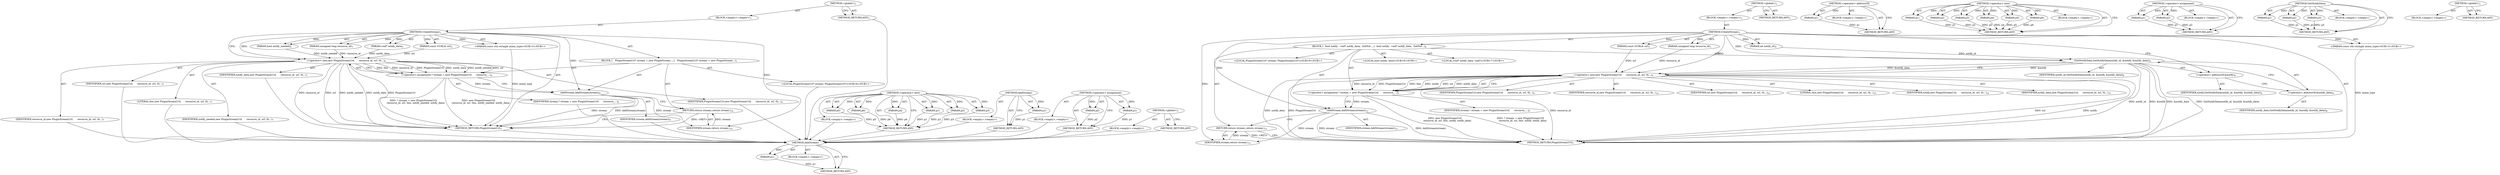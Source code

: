 digraph "&lt;global&gt;" {
vulnerable_6 [label=<(METHOD,&lt;global&gt;)<SUB>1</SUB>>];
vulnerable_7 [label=<(BLOCK,&lt;empty&gt;,&lt;empty&gt;)<SUB>1</SUB>>];
vulnerable_8 [label=<(METHOD,CreateStream)<SUB>1</SUB>>];
vulnerable_9 [label=<(PARAM,unsigned long resource_id)<SUB>1</SUB>>];
vulnerable_10 [label=<(PARAM,const GURL&amp; url)<SUB>2</SUB>>];
vulnerable_11 [label="<(PARAM,const std::string&amp; mime_type)<SUB>3</SUB>>"];
vulnerable_12 [label=<(PARAM,bool notify_needed)<SUB>4</SUB>>];
vulnerable_13 [label=<(PARAM,void* notify_data)<SUB>5</SUB>>];
vulnerable_14 [label=<(BLOCK,{
   PluginStreamUrl* stream = new PluginStream...,{
   PluginStreamUrl* stream = new PluginStream...)<SUB>5</SUB>>];
vulnerable_15 [label="<(LOCAL,PluginStreamUrl* stream: PluginStreamUrl*)<SUB>6</SUB>>"];
vulnerable_16 [label=<(&lt;operator&gt;.assignment,* stream = new PluginStreamUrl(
      resource_...)<SUB>6</SUB>>];
vulnerable_17 [label=<(IDENTIFIER,stream,* stream = new PluginStreamUrl(
      resource_...)<SUB>6</SUB>>];
vulnerable_18 [label=<(&lt;operator&gt;.new,new PluginStreamUrl(
      resource_id, url, th...)<SUB>6</SUB>>];
vulnerable_19 [label=<(IDENTIFIER,PluginStreamUrl,new PluginStreamUrl(
      resource_id, url, th...)<SUB>6</SUB>>];
vulnerable_20 [label=<(IDENTIFIER,resource_id,new PluginStreamUrl(
      resource_id, url, th...)<SUB>7</SUB>>];
vulnerable_21 [label=<(IDENTIFIER,url,new PluginStreamUrl(
      resource_id, url, th...)<SUB>7</SUB>>];
vulnerable_22 [label=<(LITERAL,this,new PluginStreamUrl(
      resource_id, url, th...)<SUB>7</SUB>>];
vulnerable_23 [label=<(IDENTIFIER,notify_needed,new PluginStreamUrl(
      resource_id, url, th...)<SUB>7</SUB>>];
vulnerable_24 [label=<(IDENTIFIER,notify_data,new PluginStreamUrl(
      resource_id, url, th...)<SUB>7</SUB>>];
vulnerable_25 [label=<(AddStream,AddStream(stream))<SUB>9</SUB>>];
vulnerable_26 [label=<(IDENTIFIER,stream,AddStream(stream))<SUB>9</SUB>>];
vulnerable_27 [label=<(RETURN,return stream;,return stream;)<SUB>10</SUB>>];
vulnerable_28 [label=<(IDENTIFIER,stream,return stream;)<SUB>10</SUB>>];
vulnerable_29 [label=<(METHOD_RETURN,PluginStreamUrl)<SUB>1</SUB>>];
vulnerable_31 [label=<(METHOD_RETURN,ANY)<SUB>1</SUB>>];
vulnerable_63 [label=<(METHOD,&lt;operator&gt;.new)>];
vulnerable_64 [label=<(PARAM,p1)>];
vulnerable_65 [label=<(PARAM,p2)>];
vulnerable_66 [label=<(PARAM,p3)>];
vulnerable_67 [label=<(PARAM,p4)>];
vulnerable_68 [label=<(PARAM,p5)>];
vulnerable_69 [label=<(PARAM,p6)>];
vulnerable_70 [label=<(BLOCK,&lt;empty&gt;,&lt;empty&gt;)>];
vulnerable_71 [label=<(METHOD_RETURN,ANY)>];
vulnerable_72 [label=<(METHOD,AddStream)>];
vulnerable_73 [label=<(PARAM,p1)>];
vulnerable_74 [label=<(BLOCK,&lt;empty&gt;,&lt;empty&gt;)>];
vulnerable_75 [label=<(METHOD_RETURN,ANY)>];
vulnerable_58 [label=<(METHOD,&lt;operator&gt;.assignment)>];
vulnerable_59 [label=<(PARAM,p1)>];
vulnerable_60 [label=<(PARAM,p2)>];
vulnerable_61 [label=<(BLOCK,&lt;empty&gt;,&lt;empty&gt;)>];
vulnerable_62 [label=<(METHOD_RETURN,ANY)>];
vulnerable_52 [label=<(METHOD,&lt;global&gt;)<SUB>1</SUB>>];
vulnerable_53 [label=<(BLOCK,&lt;empty&gt;,&lt;empty&gt;)>];
vulnerable_54 [label=<(METHOD_RETURN,ANY)>];
fixed_91 [label=<(METHOD,AddStream)>];
fixed_92 [label=<(PARAM,p1)>];
fixed_93 [label=<(BLOCK,&lt;empty&gt;,&lt;empty&gt;)>];
fixed_94 [label=<(METHOD_RETURN,ANY)>];
fixed_6 [label=<(METHOD,&lt;global&gt;)<SUB>1</SUB>>];
fixed_7 [label=<(BLOCK,&lt;empty&gt;,&lt;empty&gt;)<SUB>1</SUB>>];
fixed_8 [label=<(METHOD,CreateStream)<SUB>1</SUB>>];
fixed_9 [label=<(PARAM,unsigned long resource_id)<SUB>1</SUB>>];
fixed_10 [label=<(PARAM,const GURL&amp; url)<SUB>2</SUB>>];
fixed_11 [label="<(PARAM,const std::string&amp; mime_type)<SUB>3</SUB>>"];
fixed_12 [label=<(PARAM,int notify_id)<SUB>4</SUB>>];
fixed_13 [label=<(BLOCK,{

  bool notify;
  void* notify_data;
  GetNot...,{

  bool notify;
  void* notify_data;
  GetNot...)<SUB>4</SUB>>];
fixed_14 [label="<(LOCAL,bool notify: bool)<SUB>6</SUB>>"];
fixed_15 [label="<(LOCAL,void* notify_data: void*)<SUB>7</SUB>>"];
fixed_16 [label=<(GetNotifyData,GetNotifyData(notify_id, &amp;notify, &amp;notify_data))<SUB>8</SUB>>];
fixed_17 [label=<(IDENTIFIER,notify_id,GetNotifyData(notify_id, &amp;notify, &amp;notify_data))<SUB>8</SUB>>];
fixed_18 [label=<(&lt;operator&gt;.addressOf,&amp;notify)<SUB>8</SUB>>];
fixed_19 [label=<(IDENTIFIER,notify,GetNotifyData(notify_id, &amp;notify, &amp;notify_data))<SUB>8</SUB>>];
fixed_20 [label=<(&lt;operator&gt;.addressOf,&amp;notify_data)<SUB>8</SUB>>];
fixed_21 [label=<(IDENTIFIER,notify_data,GetNotifyData(notify_id, &amp;notify, &amp;notify_data))<SUB>8</SUB>>];
fixed_22 [label="<(LOCAL,PluginStreamUrl* stream: PluginStreamUrl*)<SUB>9</SUB>>"];
fixed_23 [label=<(&lt;operator&gt;.assignment,* stream = new PluginStreamUrl(
      resource_...)<SUB>9</SUB>>];
fixed_24 [label=<(IDENTIFIER,stream,* stream = new PluginStreamUrl(
      resource_...)<SUB>9</SUB>>];
fixed_25 [label=<(&lt;operator&gt;.new,new PluginStreamUrl(
      resource_id, url, th...)<SUB>9</SUB>>];
fixed_26 [label=<(IDENTIFIER,PluginStreamUrl,new PluginStreamUrl(
      resource_id, url, th...)<SUB>9</SUB>>];
fixed_27 [label=<(IDENTIFIER,resource_id,new PluginStreamUrl(
      resource_id, url, th...)<SUB>10</SUB>>];
fixed_28 [label=<(IDENTIFIER,url,new PluginStreamUrl(
      resource_id, url, th...)<SUB>10</SUB>>];
fixed_29 [label=<(LITERAL,this,new PluginStreamUrl(
      resource_id, url, th...)<SUB>10</SUB>>];
fixed_30 [label=<(IDENTIFIER,notify,new PluginStreamUrl(
      resource_id, url, th...)<SUB>10</SUB>>];
fixed_31 [label=<(IDENTIFIER,notify_data,new PluginStreamUrl(
      resource_id, url, th...)<SUB>10</SUB>>];
fixed_32 [label=<(AddStream,AddStream(stream))<SUB>12</SUB>>];
fixed_33 [label=<(IDENTIFIER,stream,AddStream(stream))<SUB>12</SUB>>];
fixed_34 [label=<(RETURN,return stream;,return stream;)<SUB>13</SUB>>];
fixed_35 [label=<(IDENTIFIER,stream,return stream;)<SUB>13</SUB>>];
fixed_36 [label=<(METHOD_RETURN,PluginStreamUrl)<SUB>1</SUB>>];
fixed_38 [label=<(METHOD_RETURN,ANY)<SUB>1</SUB>>];
fixed_73 [label=<(METHOD,&lt;operator&gt;.addressOf)>];
fixed_74 [label=<(PARAM,p1)>];
fixed_75 [label=<(BLOCK,&lt;empty&gt;,&lt;empty&gt;)>];
fixed_76 [label=<(METHOD_RETURN,ANY)>];
fixed_82 [label=<(METHOD,&lt;operator&gt;.new)>];
fixed_83 [label=<(PARAM,p1)>];
fixed_84 [label=<(PARAM,p2)>];
fixed_85 [label=<(PARAM,p3)>];
fixed_86 [label=<(PARAM,p4)>];
fixed_87 [label=<(PARAM,p5)>];
fixed_88 [label=<(PARAM,p6)>];
fixed_89 [label=<(BLOCK,&lt;empty&gt;,&lt;empty&gt;)>];
fixed_90 [label=<(METHOD_RETURN,ANY)>];
fixed_77 [label=<(METHOD,&lt;operator&gt;.assignment)>];
fixed_78 [label=<(PARAM,p1)>];
fixed_79 [label=<(PARAM,p2)>];
fixed_80 [label=<(BLOCK,&lt;empty&gt;,&lt;empty&gt;)>];
fixed_81 [label=<(METHOD_RETURN,ANY)>];
fixed_67 [label=<(METHOD,GetNotifyData)>];
fixed_68 [label=<(PARAM,p1)>];
fixed_69 [label=<(PARAM,p2)>];
fixed_70 [label=<(PARAM,p3)>];
fixed_71 [label=<(BLOCK,&lt;empty&gt;,&lt;empty&gt;)>];
fixed_72 [label=<(METHOD_RETURN,ANY)>];
fixed_61 [label=<(METHOD,&lt;global&gt;)<SUB>1</SUB>>];
fixed_62 [label=<(BLOCK,&lt;empty&gt;,&lt;empty&gt;)>];
fixed_63 [label=<(METHOD_RETURN,ANY)>];
vulnerable_6 -> vulnerable_7  [key=0, label="AST: "];
vulnerable_6 -> vulnerable_31  [key=0, label="AST: "];
vulnerable_6 -> vulnerable_31  [key=1, label="CFG: "];
vulnerable_7 -> vulnerable_8  [key=0, label="AST: "];
vulnerable_8 -> vulnerable_9  [key=0, label="AST: "];
vulnerable_8 -> vulnerable_9  [key=1, label="DDG: "];
vulnerable_8 -> vulnerable_10  [key=0, label="AST: "];
vulnerable_8 -> vulnerable_10  [key=1, label="DDG: "];
vulnerable_8 -> vulnerable_11  [key=0, label="AST: "];
vulnerable_8 -> vulnerable_11  [key=1, label="DDG: "];
vulnerable_8 -> vulnerable_12  [key=0, label="AST: "];
vulnerable_8 -> vulnerable_12  [key=1, label="DDG: "];
vulnerable_8 -> vulnerable_13  [key=0, label="AST: "];
vulnerable_8 -> vulnerable_13  [key=1, label="DDG: "];
vulnerable_8 -> vulnerable_14  [key=0, label="AST: "];
vulnerable_8 -> vulnerable_29  [key=0, label="AST: "];
vulnerable_8 -> vulnerable_18  [key=0, label="CFG: "];
vulnerable_8 -> vulnerable_18  [key=1, label="DDG: "];
vulnerable_8 -> vulnerable_25  [key=0, label="DDG: "];
vulnerable_8 -> vulnerable_28  [key=0, label="DDG: "];
vulnerable_9 -> vulnerable_18  [key=0, label="DDG: resource_id"];
vulnerable_10 -> vulnerable_18  [key=0, label="DDG: url"];
vulnerable_11 -> vulnerable_29  [key=0, label="DDG: mime_type"];
vulnerable_12 -> vulnerable_18  [key=0, label="DDG: notify_needed"];
vulnerable_13 -> vulnerable_18  [key=0, label="DDG: notify_data"];
vulnerable_14 -> vulnerable_15  [key=0, label="AST: "];
vulnerable_14 -> vulnerable_16  [key=0, label="AST: "];
vulnerable_14 -> vulnerable_25  [key=0, label="AST: "];
vulnerable_14 -> vulnerable_27  [key=0, label="AST: "];
vulnerable_15 -> fixed_91  [key=0];
vulnerable_16 -> vulnerable_17  [key=0, label="AST: "];
vulnerable_16 -> vulnerable_18  [key=0, label="AST: "];
vulnerable_16 -> vulnerable_25  [key=0, label="CFG: "];
vulnerable_16 -> vulnerable_25  [key=1, label="DDG: stream"];
vulnerable_16 -> vulnerable_29  [key=0, label="DDG: new PluginStreamUrl(
      resource_id, url, this, notify_needed, notify_data)"];
vulnerable_16 -> vulnerable_29  [key=1, label="DDG: * stream = new PluginStreamUrl(
      resource_id, url, this, notify_needed, notify_data)"];
vulnerable_17 -> fixed_91  [key=0];
vulnerable_18 -> vulnerable_19  [key=0, label="AST: "];
vulnerable_18 -> vulnerable_20  [key=0, label="AST: "];
vulnerable_18 -> vulnerable_21  [key=0, label="AST: "];
vulnerable_18 -> vulnerable_22  [key=0, label="AST: "];
vulnerable_18 -> vulnerable_23  [key=0, label="AST: "];
vulnerable_18 -> vulnerable_24  [key=0, label="AST: "];
vulnerable_18 -> vulnerable_16  [key=0, label="CFG: "];
vulnerable_18 -> vulnerable_16  [key=1, label="DDG: this"];
vulnerable_18 -> vulnerable_16  [key=2, label="DDG: resource_id"];
vulnerable_18 -> vulnerable_16  [key=3, label="DDG: PluginStreamUrl"];
vulnerable_18 -> vulnerable_16  [key=4, label="DDG: notify_data"];
vulnerable_18 -> vulnerable_16  [key=5, label="DDG: notify_needed"];
vulnerable_18 -> vulnerable_16  [key=6, label="DDG: url"];
vulnerable_18 -> vulnerable_29  [key=0, label="DDG: resource_id"];
vulnerable_18 -> vulnerable_29  [key=1, label="DDG: url"];
vulnerable_18 -> vulnerable_29  [key=2, label="DDG: notify_needed"];
vulnerable_18 -> vulnerable_29  [key=3, label="DDG: notify_data"];
vulnerable_18 -> vulnerable_29  [key=4, label="DDG: PluginStreamUrl"];
vulnerable_19 -> fixed_91  [key=0];
vulnerable_20 -> fixed_91  [key=0];
vulnerable_21 -> fixed_91  [key=0];
vulnerable_22 -> fixed_91  [key=0];
vulnerable_23 -> fixed_91  [key=0];
vulnerable_24 -> fixed_91  [key=0];
vulnerable_25 -> vulnerable_26  [key=0, label="AST: "];
vulnerable_25 -> vulnerable_27  [key=0, label="CFG: "];
vulnerable_25 -> vulnerable_29  [key=0, label="DDG: stream"];
vulnerable_25 -> vulnerable_29  [key=1, label="DDG: AddStream(stream)"];
vulnerable_25 -> vulnerable_28  [key=0, label="DDG: stream"];
vulnerable_26 -> fixed_91  [key=0];
vulnerable_27 -> vulnerable_28  [key=0, label="AST: "];
vulnerable_27 -> vulnerable_29  [key=0, label="CFG: "];
vulnerable_27 -> vulnerable_29  [key=1, label="DDG: &lt;RET&gt;"];
vulnerable_28 -> vulnerable_27  [key=0, label="DDG: stream"];
vulnerable_29 -> fixed_91  [key=0];
vulnerable_31 -> fixed_91  [key=0];
vulnerable_63 -> vulnerable_64  [key=0, label="AST: "];
vulnerable_63 -> vulnerable_64  [key=1, label="DDG: "];
vulnerable_63 -> vulnerable_70  [key=0, label="AST: "];
vulnerable_63 -> vulnerable_65  [key=0, label="AST: "];
vulnerable_63 -> vulnerable_65  [key=1, label="DDG: "];
vulnerable_63 -> vulnerable_71  [key=0, label="AST: "];
vulnerable_63 -> vulnerable_71  [key=1, label="CFG: "];
vulnerable_63 -> vulnerable_66  [key=0, label="AST: "];
vulnerable_63 -> vulnerable_66  [key=1, label="DDG: "];
vulnerable_63 -> vulnerable_67  [key=0, label="AST: "];
vulnerable_63 -> vulnerable_67  [key=1, label="DDG: "];
vulnerable_63 -> vulnerable_68  [key=0, label="AST: "];
vulnerable_63 -> vulnerable_68  [key=1, label="DDG: "];
vulnerable_63 -> vulnerable_69  [key=0, label="AST: "];
vulnerable_63 -> vulnerable_69  [key=1, label="DDG: "];
vulnerable_64 -> vulnerable_71  [key=0, label="DDG: p1"];
vulnerable_65 -> vulnerable_71  [key=0, label="DDG: p2"];
vulnerable_66 -> vulnerable_71  [key=0, label="DDG: p3"];
vulnerable_67 -> vulnerable_71  [key=0, label="DDG: p4"];
vulnerable_68 -> vulnerable_71  [key=0, label="DDG: p5"];
vulnerable_69 -> vulnerable_71  [key=0, label="DDG: p6"];
vulnerable_70 -> fixed_91  [key=0];
vulnerable_71 -> fixed_91  [key=0];
vulnerable_72 -> vulnerable_73  [key=0, label="AST: "];
vulnerable_72 -> vulnerable_73  [key=1, label="DDG: "];
vulnerable_72 -> vulnerable_74  [key=0, label="AST: "];
vulnerable_72 -> vulnerable_75  [key=0, label="AST: "];
vulnerable_72 -> vulnerable_75  [key=1, label="CFG: "];
vulnerable_73 -> vulnerable_75  [key=0, label="DDG: p1"];
vulnerable_74 -> fixed_91  [key=0];
vulnerable_75 -> fixed_91  [key=0];
vulnerable_58 -> vulnerable_59  [key=0, label="AST: "];
vulnerable_58 -> vulnerable_59  [key=1, label="DDG: "];
vulnerable_58 -> vulnerable_61  [key=0, label="AST: "];
vulnerable_58 -> vulnerable_60  [key=0, label="AST: "];
vulnerable_58 -> vulnerable_60  [key=1, label="DDG: "];
vulnerable_58 -> vulnerable_62  [key=0, label="AST: "];
vulnerable_58 -> vulnerable_62  [key=1, label="CFG: "];
vulnerable_59 -> vulnerable_62  [key=0, label="DDG: p1"];
vulnerable_60 -> vulnerable_62  [key=0, label="DDG: p2"];
vulnerable_61 -> fixed_91  [key=0];
vulnerable_62 -> fixed_91  [key=0];
vulnerable_52 -> vulnerable_53  [key=0, label="AST: "];
vulnerable_52 -> vulnerable_54  [key=0, label="AST: "];
vulnerable_52 -> vulnerable_54  [key=1, label="CFG: "];
vulnerable_53 -> fixed_91  [key=0];
vulnerable_54 -> fixed_91  [key=0];
fixed_91 -> fixed_92  [key=0, label="AST: "];
fixed_91 -> fixed_92  [key=1, label="DDG: "];
fixed_91 -> fixed_93  [key=0, label="AST: "];
fixed_91 -> fixed_94  [key=0, label="AST: "];
fixed_91 -> fixed_94  [key=1, label="CFG: "];
fixed_92 -> fixed_94  [key=0, label="DDG: p1"];
fixed_6 -> fixed_7  [key=0, label="AST: "];
fixed_6 -> fixed_38  [key=0, label="AST: "];
fixed_6 -> fixed_38  [key=1, label="CFG: "];
fixed_7 -> fixed_8  [key=0, label="AST: "];
fixed_8 -> fixed_9  [key=0, label="AST: "];
fixed_8 -> fixed_9  [key=1, label="DDG: "];
fixed_8 -> fixed_10  [key=0, label="AST: "];
fixed_8 -> fixed_10  [key=1, label="DDG: "];
fixed_8 -> fixed_11  [key=0, label="AST: "];
fixed_8 -> fixed_11  [key=1, label="DDG: "];
fixed_8 -> fixed_12  [key=0, label="AST: "];
fixed_8 -> fixed_12  [key=1, label="DDG: "];
fixed_8 -> fixed_13  [key=0, label="AST: "];
fixed_8 -> fixed_36  [key=0, label="AST: "];
fixed_8 -> fixed_18  [key=0, label="CFG: "];
fixed_8 -> fixed_16  [key=0, label="DDG: "];
fixed_8 -> fixed_32  [key=0, label="DDG: "];
fixed_8 -> fixed_35  [key=0, label="DDG: "];
fixed_8 -> fixed_25  [key=0, label="DDG: "];
fixed_9 -> fixed_25  [key=0, label="DDG: resource_id"];
fixed_10 -> fixed_25  [key=0, label="DDG: url"];
fixed_11 -> fixed_36  [key=0, label="DDG: mime_type"];
fixed_12 -> fixed_16  [key=0, label="DDG: notify_id"];
fixed_13 -> fixed_14  [key=0, label="AST: "];
fixed_13 -> fixed_15  [key=0, label="AST: "];
fixed_13 -> fixed_16  [key=0, label="AST: "];
fixed_13 -> fixed_22  [key=0, label="AST: "];
fixed_13 -> fixed_23  [key=0, label="AST: "];
fixed_13 -> fixed_32  [key=0, label="AST: "];
fixed_13 -> fixed_34  [key=0, label="AST: "];
fixed_16 -> fixed_17  [key=0, label="AST: "];
fixed_16 -> fixed_18  [key=0, label="AST: "];
fixed_16 -> fixed_20  [key=0, label="AST: "];
fixed_16 -> fixed_25  [key=0, label="CFG: "];
fixed_16 -> fixed_25  [key=1, label="DDG: &amp;notify"];
fixed_16 -> fixed_25  [key=2, label="DDG: &amp;notify_data"];
fixed_16 -> fixed_36  [key=0, label="DDG: notify_id"];
fixed_16 -> fixed_36  [key=1, label="DDG: &amp;notify"];
fixed_16 -> fixed_36  [key=2, label="DDG: &amp;notify_data"];
fixed_16 -> fixed_36  [key=3, label="DDG: GetNotifyData(notify_id, &amp;notify, &amp;notify_data)"];
fixed_18 -> fixed_19  [key=0, label="AST: "];
fixed_18 -> fixed_20  [key=0, label="CFG: "];
fixed_20 -> fixed_21  [key=0, label="AST: "];
fixed_20 -> fixed_16  [key=0, label="CFG: "];
fixed_23 -> fixed_24  [key=0, label="AST: "];
fixed_23 -> fixed_25  [key=0, label="AST: "];
fixed_23 -> fixed_32  [key=0, label="CFG: "];
fixed_23 -> fixed_32  [key=1, label="DDG: stream"];
fixed_23 -> fixed_36  [key=0, label="DDG: new PluginStreamUrl(
      resource_id, url, this, notify, notify_data)"];
fixed_23 -> fixed_36  [key=1, label="DDG: * stream = new PluginStreamUrl(
      resource_id, url, this, notify, notify_data)"];
fixed_25 -> fixed_26  [key=0, label="AST: "];
fixed_25 -> fixed_27  [key=0, label="AST: "];
fixed_25 -> fixed_28  [key=0, label="AST: "];
fixed_25 -> fixed_29  [key=0, label="AST: "];
fixed_25 -> fixed_30  [key=0, label="AST: "];
fixed_25 -> fixed_31  [key=0, label="AST: "];
fixed_25 -> fixed_23  [key=0, label="CFG: "];
fixed_25 -> fixed_23  [key=1, label="DDG: resource_id"];
fixed_25 -> fixed_23  [key=2, label="DDG: PluginStreamUrl"];
fixed_25 -> fixed_23  [key=3, label="DDG: this"];
fixed_25 -> fixed_23  [key=4, label="DDG: notify"];
fixed_25 -> fixed_23  [key=5, label="DDG: url"];
fixed_25 -> fixed_23  [key=6, label="DDG: notify_data"];
fixed_25 -> fixed_36  [key=0, label="DDG: resource_id"];
fixed_25 -> fixed_36  [key=1, label="DDG: url"];
fixed_25 -> fixed_36  [key=2, label="DDG: notify"];
fixed_25 -> fixed_36  [key=3, label="DDG: notify_data"];
fixed_25 -> fixed_36  [key=4, label="DDG: PluginStreamUrl"];
fixed_32 -> fixed_33  [key=0, label="AST: "];
fixed_32 -> fixed_34  [key=0, label="CFG: "];
fixed_32 -> fixed_36  [key=0, label="DDG: stream"];
fixed_32 -> fixed_36  [key=1, label="DDG: AddStream(stream)"];
fixed_32 -> fixed_35  [key=0, label="DDG: stream"];
fixed_34 -> fixed_35  [key=0, label="AST: "];
fixed_34 -> fixed_36  [key=0, label="CFG: "];
fixed_34 -> fixed_36  [key=1, label="DDG: &lt;RET&gt;"];
fixed_35 -> fixed_34  [key=0, label="DDG: stream"];
fixed_73 -> fixed_74  [key=0, label="AST: "];
fixed_73 -> fixed_74  [key=1, label="DDG: "];
fixed_73 -> fixed_75  [key=0, label="AST: "];
fixed_73 -> fixed_76  [key=0, label="AST: "];
fixed_73 -> fixed_76  [key=1, label="CFG: "];
fixed_74 -> fixed_76  [key=0, label="DDG: p1"];
fixed_82 -> fixed_83  [key=0, label="AST: "];
fixed_82 -> fixed_83  [key=1, label="DDG: "];
fixed_82 -> fixed_89  [key=0, label="AST: "];
fixed_82 -> fixed_84  [key=0, label="AST: "];
fixed_82 -> fixed_84  [key=1, label="DDG: "];
fixed_82 -> fixed_90  [key=0, label="AST: "];
fixed_82 -> fixed_90  [key=1, label="CFG: "];
fixed_82 -> fixed_85  [key=0, label="AST: "];
fixed_82 -> fixed_85  [key=1, label="DDG: "];
fixed_82 -> fixed_86  [key=0, label="AST: "];
fixed_82 -> fixed_86  [key=1, label="DDG: "];
fixed_82 -> fixed_87  [key=0, label="AST: "];
fixed_82 -> fixed_87  [key=1, label="DDG: "];
fixed_82 -> fixed_88  [key=0, label="AST: "];
fixed_82 -> fixed_88  [key=1, label="DDG: "];
fixed_83 -> fixed_90  [key=0, label="DDG: p1"];
fixed_84 -> fixed_90  [key=0, label="DDG: p2"];
fixed_85 -> fixed_90  [key=0, label="DDG: p3"];
fixed_86 -> fixed_90  [key=0, label="DDG: p4"];
fixed_87 -> fixed_90  [key=0, label="DDG: p5"];
fixed_88 -> fixed_90  [key=0, label="DDG: p6"];
fixed_77 -> fixed_78  [key=0, label="AST: "];
fixed_77 -> fixed_78  [key=1, label="DDG: "];
fixed_77 -> fixed_80  [key=0, label="AST: "];
fixed_77 -> fixed_79  [key=0, label="AST: "];
fixed_77 -> fixed_79  [key=1, label="DDG: "];
fixed_77 -> fixed_81  [key=0, label="AST: "];
fixed_77 -> fixed_81  [key=1, label="CFG: "];
fixed_78 -> fixed_81  [key=0, label="DDG: p1"];
fixed_79 -> fixed_81  [key=0, label="DDG: p2"];
fixed_67 -> fixed_68  [key=0, label="AST: "];
fixed_67 -> fixed_68  [key=1, label="DDG: "];
fixed_67 -> fixed_71  [key=0, label="AST: "];
fixed_67 -> fixed_69  [key=0, label="AST: "];
fixed_67 -> fixed_69  [key=1, label="DDG: "];
fixed_67 -> fixed_72  [key=0, label="AST: "];
fixed_67 -> fixed_72  [key=1, label="CFG: "];
fixed_67 -> fixed_70  [key=0, label="AST: "];
fixed_67 -> fixed_70  [key=1, label="DDG: "];
fixed_68 -> fixed_72  [key=0, label="DDG: p1"];
fixed_69 -> fixed_72  [key=0, label="DDG: p2"];
fixed_70 -> fixed_72  [key=0, label="DDG: p3"];
fixed_61 -> fixed_62  [key=0, label="AST: "];
fixed_61 -> fixed_63  [key=0, label="AST: "];
fixed_61 -> fixed_63  [key=1, label="CFG: "];
}

